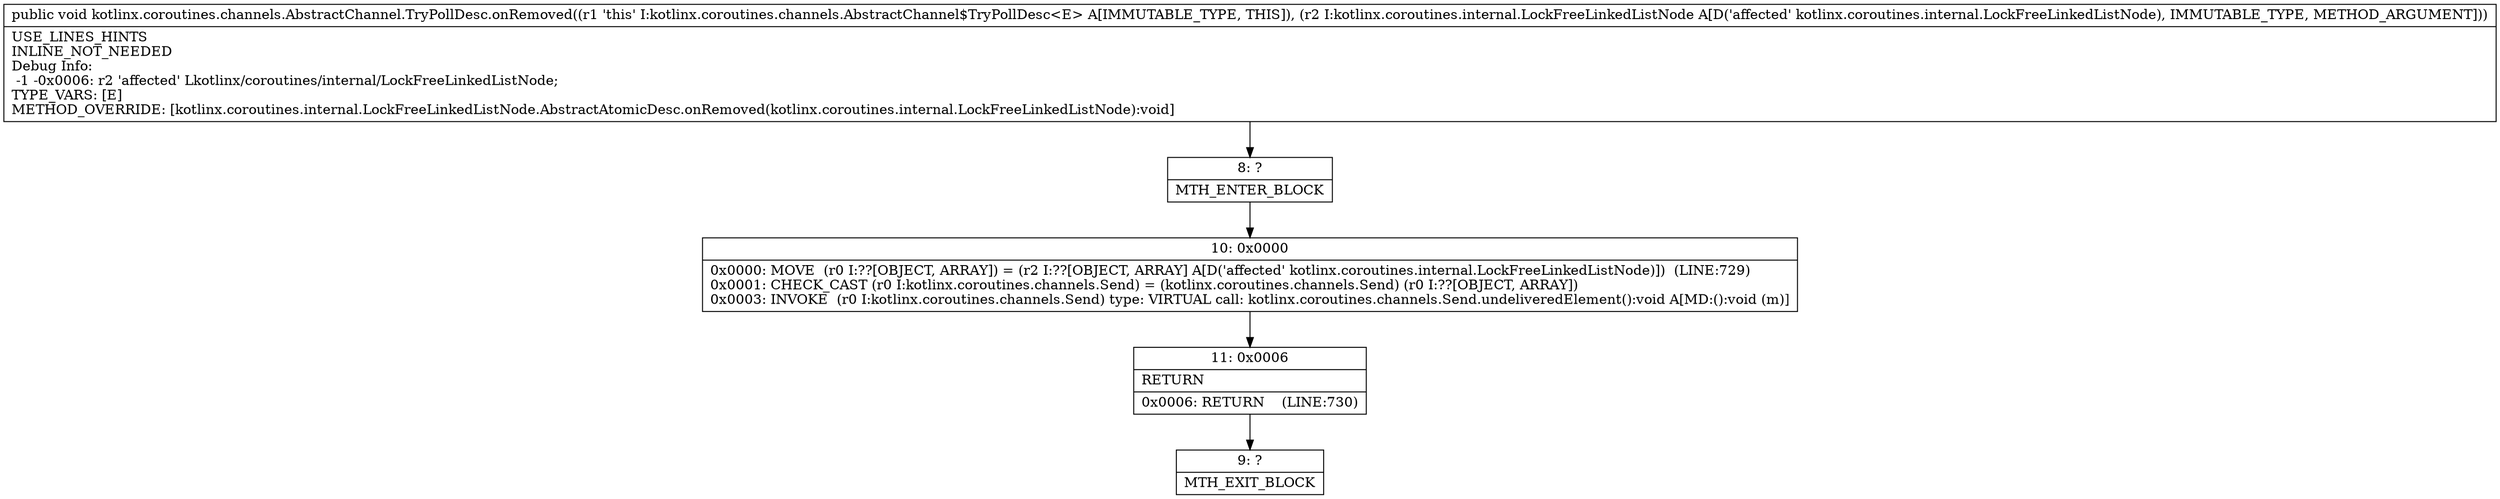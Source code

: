 digraph "CFG forkotlinx.coroutines.channels.AbstractChannel.TryPollDesc.onRemoved(Lkotlinx\/coroutines\/internal\/LockFreeLinkedListNode;)V" {
Node_8 [shape=record,label="{8\:\ ?|MTH_ENTER_BLOCK\l}"];
Node_10 [shape=record,label="{10\:\ 0x0000|0x0000: MOVE  (r0 I:??[OBJECT, ARRAY]) = (r2 I:??[OBJECT, ARRAY] A[D('affected' kotlinx.coroutines.internal.LockFreeLinkedListNode)])  (LINE:729)\l0x0001: CHECK_CAST (r0 I:kotlinx.coroutines.channels.Send) = (kotlinx.coroutines.channels.Send) (r0 I:??[OBJECT, ARRAY]) \l0x0003: INVOKE  (r0 I:kotlinx.coroutines.channels.Send) type: VIRTUAL call: kotlinx.coroutines.channels.Send.undeliveredElement():void A[MD:():void (m)]\l}"];
Node_11 [shape=record,label="{11\:\ 0x0006|RETURN\l|0x0006: RETURN    (LINE:730)\l}"];
Node_9 [shape=record,label="{9\:\ ?|MTH_EXIT_BLOCK\l}"];
MethodNode[shape=record,label="{public void kotlinx.coroutines.channels.AbstractChannel.TryPollDesc.onRemoved((r1 'this' I:kotlinx.coroutines.channels.AbstractChannel$TryPollDesc\<E\> A[IMMUTABLE_TYPE, THIS]), (r2 I:kotlinx.coroutines.internal.LockFreeLinkedListNode A[D('affected' kotlinx.coroutines.internal.LockFreeLinkedListNode), IMMUTABLE_TYPE, METHOD_ARGUMENT]))  | USE_LINES_HINTS\lINLINE_NOT_NEEDED\lDebug Info:\l  \-1 \-0x0006: r2 'affected' Lkotlinx\/coroutines\/internal\/LockFreeLinkedListNode;\lTYPE_VARS: [E]\lMETHOD_OVERRIDE: [kotlinx.coroutines.internal.LockFreeLinkedListNode.AbstractAtomicDesc.onRemoved(kotlinx.coroutines.internal.LockFreeLinkedListNode):void]\l}"];
MethodNode -> Node_8;Node_8 -> Node_10;
Node_10 -> Node_11;
Node_11 -> Node_9;
}

